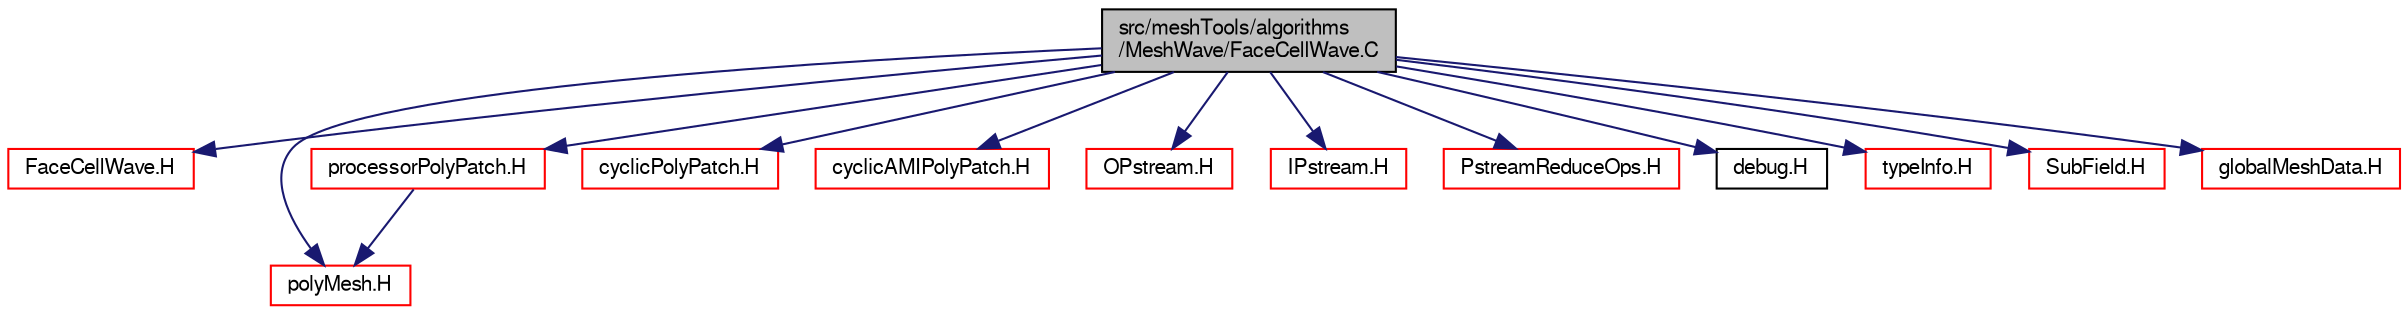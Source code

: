 digraph "src/meshTools/algorithms/MeshWave/FaceCellWave.C"
{
  bgcolor="transparent";
  edge [fontname="FreeSans",fontsize="10",labelfontname="FreeSans",labelfontsize="10"];
  node [fontname="FreeSans",fontsize="10",shape=record];
  Node0 [label="src/meshTools/algorithms\l/MeshWave/FaceCellWave.C",height=0.2,width=0.4,color="black", fillcolor="grey75", style="filled", fontcolor="black"];
  Node0 -> Node1 [color="midnightblue",fontsize="10",style="solid",fontname="FreeSans"];
  Node1 [label="FaceCellWave.H",height=0.2,width=0.4,color="red",URL="$a07163.html"];
  Node0 -> Node72 [color="midnightblue",fontsize="10",style="solid",fontname="FreeSans"];
  Node72 [label="polyMesh.H",height=0.2,width=0.4,color="red",URL="$a11630.html"];
  Node0 -> Node221 [color="midnightblue",fontsize="10",style="solid",fontname="FreeSans"];
  Node221 [label="processorPolyPatch.H",height=0.2,width=0.4,color="red",URL="$a11717.html"];
  Node221 -> Node72 [color="midnightblue",fontsize="10",style="solid",fontname="FreeSans"];
  Node0 -> Node227 [color="midnightblue",fontsize="10",style="solid",fontname="FreeSans"];
  Node227 [label="cyclicPolyPatch.H",height=0.2,width=0.4,color="red",URL="$a11687.html"];
  Node0 -> Node230 [color="midnightblue",fontsize="10",style="solid",fontname="FreeSans"];
  Node230 [label="cyclicAMIPolyPatch.H",height=0.2,width=0.4,color="red",URL="$a07403.html"];
  Node0 -> Node249 [color="midnightblue",fontsize="10",style="solid",fontname="FreeSans"];
  Node249 [label="OPstream.H",height=0.2,width=0.4,color="red",URL="$a09128.html"];
  Node0 -> Node252 [color="midnightblue",fontsize="10",style="solid",fontname="FreeSans"];
  Node252 [label="IPstream.H",height=0.2,width=0.4,color="red",URL="$a09122.html"];
  Node0 -> Node254 [color="midnightblue",fontsize="10",style="solid",fontname="FreeSans"];
  Node254 [label="PstreamReduceOps.H",height=0.2,width=0.4,color="red",URL="$a09146.html"];
  Node0 -> Node76 [color="midnightblue",fontsize="10",style="solid",fontname="FreeSans"];
  Node76 [label="debug.H",height=0.2,width=0.4,color="black",URL="$a10256.html"];
  Node0 -> Node82 [color="midnightblue",fontsize="10",style="solid",fontname="FreeSans"];
  Node82 [label="typeInfo.H",height=0.2,width=0.4,color="red",URL="$a09341.html"];
  Node0 -> Node255 [color="midnightblue",fontsize="10",style="solid",fontname="FreeSans"];
  Node255 [label="SubField.H",height=0.2,width=0.4,color="red",URL="$a09599.html"];
  Node0 -> Node257 [color="midnightblue",fontsize="10",style="solid",fontname="FreeSans"];
  Node257 [label="globalMeshData.H",height=0.2,width=0.4,color="red",URL="$a11534.html"];
}
